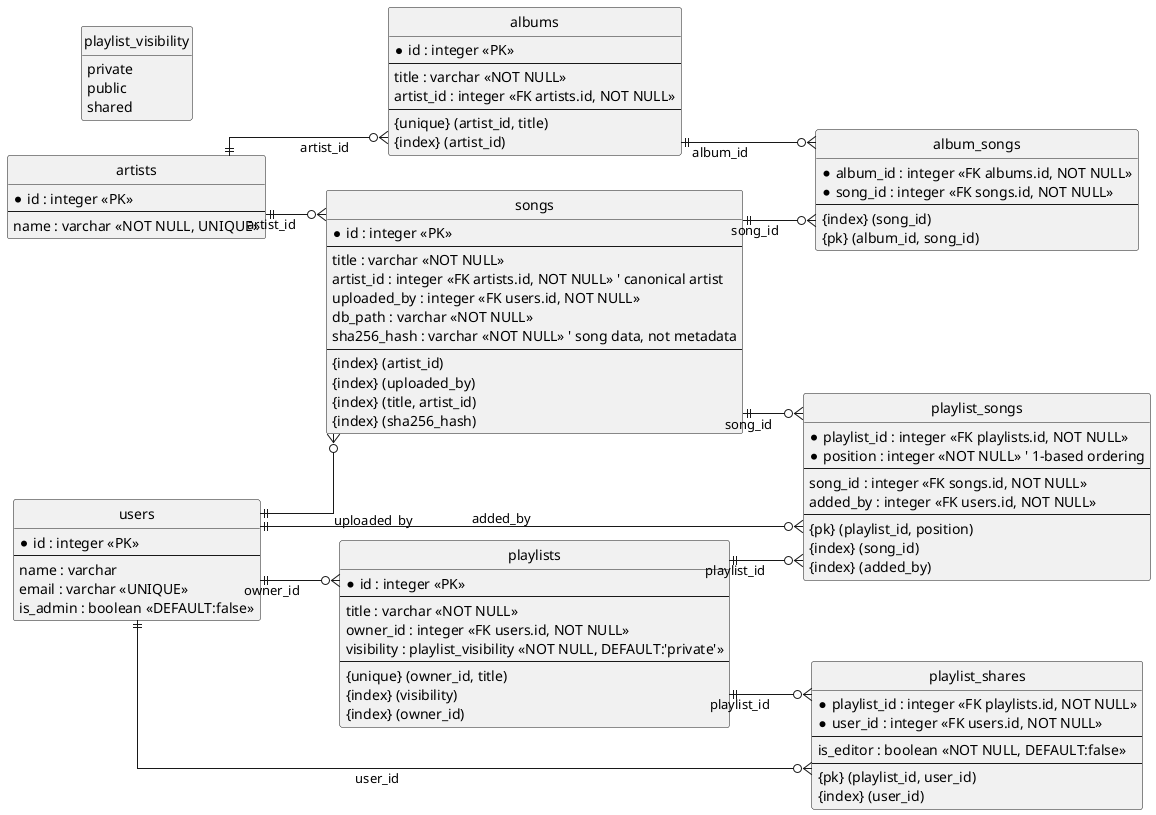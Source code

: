 @startuml

' Layout/Style
left to right direction
skinparam linetype ortho
hide methods
hide circle

' Enums

enum playlist_visibility {
	private
	public
	shared
}

' Entities

entity users {
	* id : integer <<PK>>
	--
	name : varchar
	email : varchar <<UNIQUE>>
	is_admin : boolean <<DEFAULT:false>>
}

entity artists {
	* id : integer <<PK>>
	--
	name : varchar <<NOT NULL, UNIQUE>>
}

entity songs {
	* id : integer <<PK>>
	--
	title : varchar <<NOT NULL>>
	artist_id : integer <<FK artists.id, NOT NULL>> ' canonical artist
	uploaded_by : integer <<FK users.id, NOT NULL>>
	db_path : varchar <<NOT NULL>>
	sha256_hash : varchar <<NOT NULL>> ' song data, not metadata
	--
	{index} (artist_id)
	{index} (uploaded_by)
	{index} (title, artist_id)
	{index} (sha256_hash)
}

entity albums {
	* id : integer <<PK>>
	--
	title : varchar <<NOT NULL>>
	artist_id : integer <<FK artists.id, NOT NULL>>
	--
	{unique} (artist_id, title)
	{index} (artist_id)
}

entity album_songs {
	* album_id : integer <<FK albums.id, NOT NULL>>
	* song_id : integer <<FK songs.id, NOT NULL>>
	--
	{index} (song_id)
	{pk} (album_id, song_id)
}

entity playlists {
	* id : integer <<PK>>
	--
	title : varchar <<NOT NULL>>
	owner_id : integer <<FK users.id, NOT NULL>>
	visibility : playlist_visibility <<NOT NULL, DEFAULT:'private'>>
	--
	{unique} (owner_id, title)
	{index} (visibility)
	{index} (owner_id)
}

entity playlist_songs {
	* playlist_id : integer <<FK playlists.id, NOT NULL>>
	* position : integer <<NOT NULL>> ' 1-based ordering
	--
	song_id : integer <<FK songs.id, NOT NULL>>
	added_by : integer <<FK users.id, NOT NULL>>
	--
	{pk} (playlist_id, position)
	{index} (song_id)
	{index} (added_by)
}

entity playlist_shares {
	* playlist_id : integer <<FK playlists.id, NOT NULL>>
	* user_id : integer <<FK users.id, NOT NULL>>
	--
	is_editor : boolean <<NOT NULL, DEFAULT:false>>
	--
	{pk} (playlist_id, user_id)
	{index} (user_id)
}

' Relationships

artists ||--o{ songs : artist_id
users ||--o{ songs : uploaded_by

artists ||--o{ albums : artist_id

albums ||--o{ album_songs : album_id
songs ||-o{ album_songs : song_id

users ||--o{ playlists : owner_id

playlists ||--o{ playlist_songs : playlist_id
songs ||--o{ playlist_songs : song_id
users ||--o{ playlist_songs : added_by

playlists ||--o{ playlist_shares : playlist_id
users ||--o{ playlist_shares : user_id

@enduml
